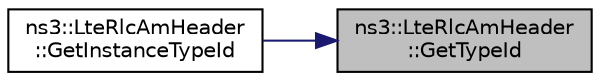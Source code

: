 digraph "ns3::LteRlcAmHeader::GetTypeId"
{
 // LATEX_PDF_SIZE
  edge [fontname="Helvetica",fontsize="10",labelfontname="Helvetica",labelfontsize="10"];
  node [fontname="Helvetica",fontsize="10",shape=record];
  rankdir="RL";
  Node1 [label="ns3::LteRlcAmHeader\l::GetTypeId",height=0.2,width=0.4,color="black", fillcolor="grey75", style="filled", fontcolor="black",tooltip="Get the type ID."];
  Node1 -> Node2 [dir="back",color="midnightblue",fontsize="10",style="solid",fontname="Helvetica"];
  Node2 [label="ns3::LteRlcAmHeader\l::GetInstanceTypeId",height=0.2,width=0.4,color="black", fillcolor="white", style="filled",URL="$classns3_1_1_lte_rlc_am_header.html#aff89febd2d44b1e84f90b140ede8689f",tooltip="Get the most derived TypeId for this Object."];
}
